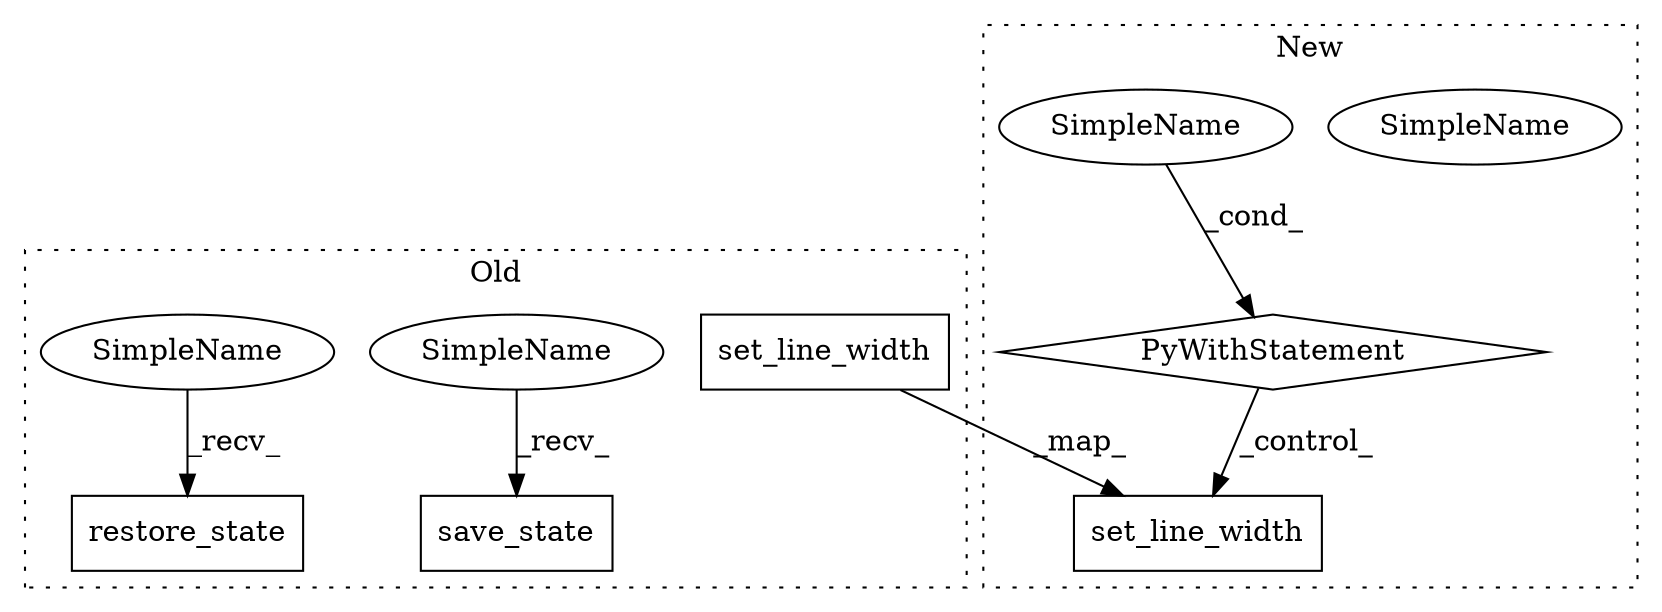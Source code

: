 digraph G {
subgraph cluster0 {
1 [label="set_line_width" a="32" s="802,818" l="15,1" shape="box"];
5 [label="save_state" a="32" s="694" l="12" shape="box"];
6 [label="restore_state" a="32" s="1538" l="15" shape="box"];
7 [label="SimpleName" a="42" s="691" l="2" shape="ellipse"];
8 [label="SimpleName" a="42" s="1535" l="2" shape="ellipse"];
label = "Old";
style="dotted";
}
subgraph cluster1 {
2 [label="set_line_width" a="32" s="841,857" l="15,1" shape="box"];
3 [label="SimpleName" a="42" s="735" l="2" shape="ellipse"];
4 [label="PyWithStatement" a="104" s="725,737" l="10,2" shape="diamond"];
9 [label="SimpleName" a="42" s="735" l="2" shape="ellipse"];
label = "New";
style="dotted";
}
1 -> 2 [label="_map_"];
4 -> 2 [label="_control_"];
7 -> 5 [label="_recv_"];
8 -> 6 [label="_recv_"];
9 -> 4 [label="_cond_"];
}